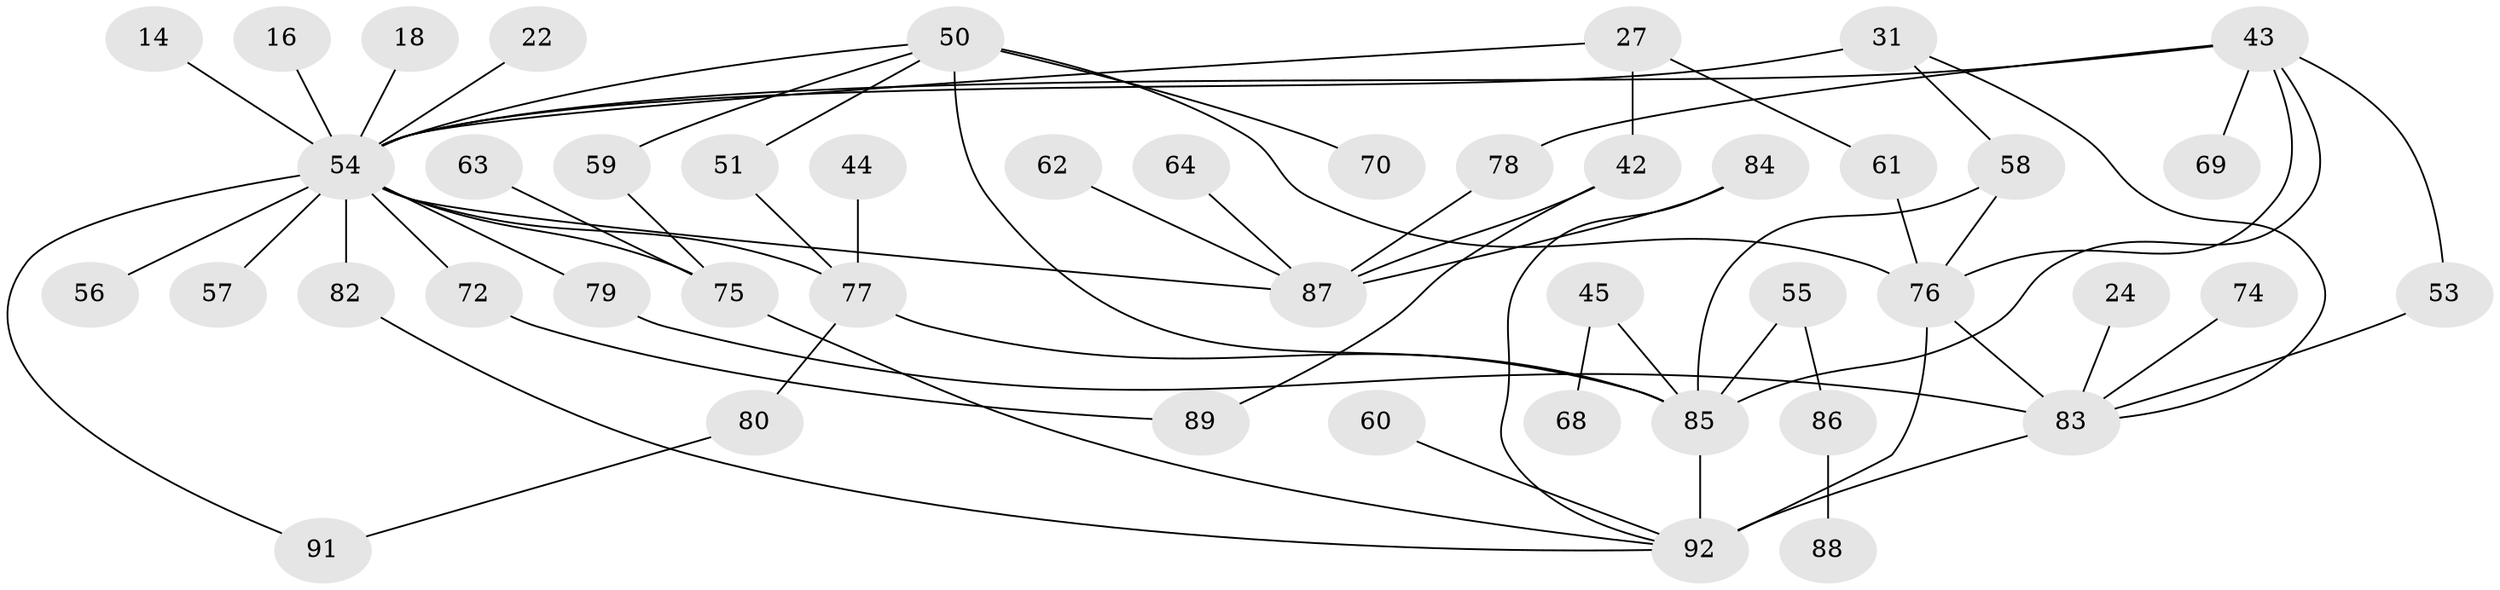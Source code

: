 // original degree distribution, {4: 0.17391304347826086, 7: 0.043478260869565216, 3: 0.18478260869565216, 5: 0.08695652173913043, 6: 0.010869565217391304, 1: 0.22826086956521738, 2: 0.2608695652173913, 8: 0.010869565217391304}
// Generated by graph-tools (version 1.1) at 2025/46/03/04/25 21:46:08]
// undirected, 46 vertices, 65 edges
graph export_dot {
graph [start="1"]
  node [color=gray90,style=filled];
  14;
  16;
  18;
  22;
  24;
  27;
  31 [super="+12"];
  42 [super="+36"];
  43 [super="+32+40"];
  44;
  45;
  50 [super="+6+41"];
  51;
  53;
  54 [super="+7+3+20"];
  55;
  56;
  57 [super="+25"];
  58 [super="+29"];
  59;
  60;
  61 [super="+19"];
  62;
  63;
  64;
  68;
  69;
  70;
  72;
  74;
  75 [super="+39+26"];
  76 [super="+23+38"];
  77 [super="+48+37"];
  78 [super="+66"];
  79;
  80;
  82;
  83 [super="+71"];
  84 [super="+47"];
  85 [super="+9+81"];
  86;
  87 [super="+67+46"];
  88;
  89;
  91;
  92 [super="+65+90"];
  14 -- 54;
  16 -- 54;
  18 -- 54;
  22 -- 54;
  24 -- 83;
  27 -- 42 [weight=2];
  27 -- 54;
  27 -- 61;
  31 -- 54 [weight=2];
  31 -- 83;
  31 -- 58;
  42 -- 89;
  42 -- 87;
  43 -- 69;
  43 -- 85 [weight=2];
  43 -- 54 [weight=2];
  43 -- 53;
  43 -- 76;
  43 -- 78;
  44 -- 77;
  45 -- 68;
  45 -- 85;
  50 -- 51;
  50 -- 70;
  50 -- 54 [weight=3];
  50 -- 85 [weight=2];
  50 -- 76 [weight=3];
  50 -- 59;
  51 -- 77;
  53 -- 83;
  54 -- 79 [weight=2];
  54 -- 82 [weight=3];
  54 -- 56;
  54 -- 72;
  54 -- 75 [weight=2];
  54 -- 91;
  54 -- 77;
  54 -- 87;
  54 -- 57;
  55 -- 86;
  55 -- 85;
  58 -- 76;
  58 -- 85;
  59 -- 75;
  60 -- 92;
  61 -- 76;
  62 -- 87;
  63 -- 75 [weight=2];
  64 -- 87;
  72 -- 89;
  74 -- 83;
  75 -- 92;
  76 -- 83 [weight=2];
  76 -- 92;
  77 -- 85 [weight=2];
  77 -- 80;
  78 -- 87 [weight=2];
  79 -- 83;
  80 -- 91;
  82 -- 92;
  83 -- 92;
  84 -- 87 [weight=3];
  84 -- 92;
  85 -- 92 [weight=4];
  86 -- 88;
}
